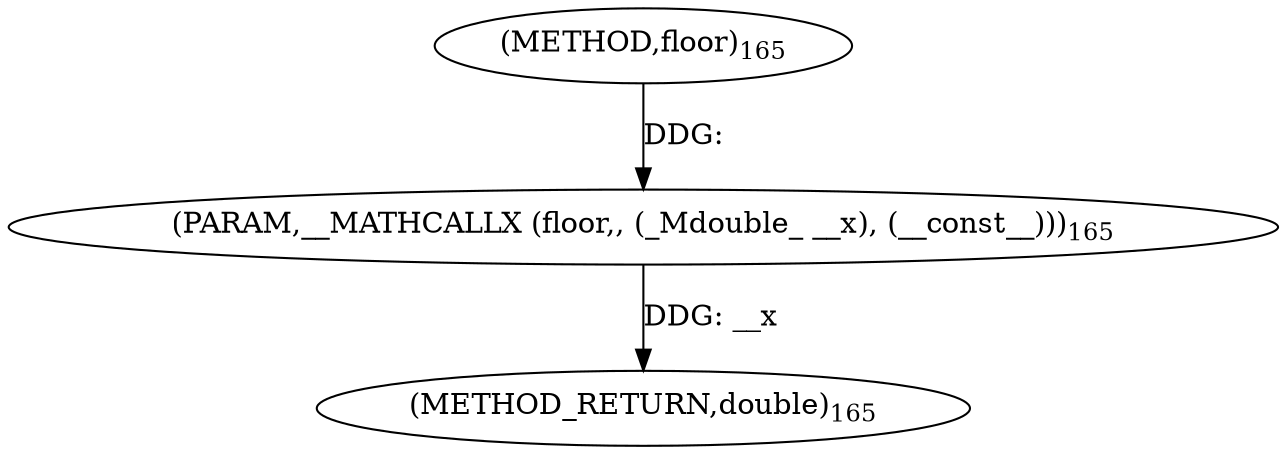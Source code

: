 digraph "floor" {  
"6317" [label = <(METHOD,floor)<SUB>165</SUB>> ]
"6319" [label = <(METHOD_RETURN,double)<SUB>165</SUB>> ]
"6318" [label = <(PARAM,__MATHCALLX (floor,, (_Mdouble_ __x), (__const__)))<SUB>165</SUB>> ]
  "6318" -> "6319"  [ label = "DDG: __x"] 
  "6317" -> "6318"  [ label = "DDG: "] 
}
